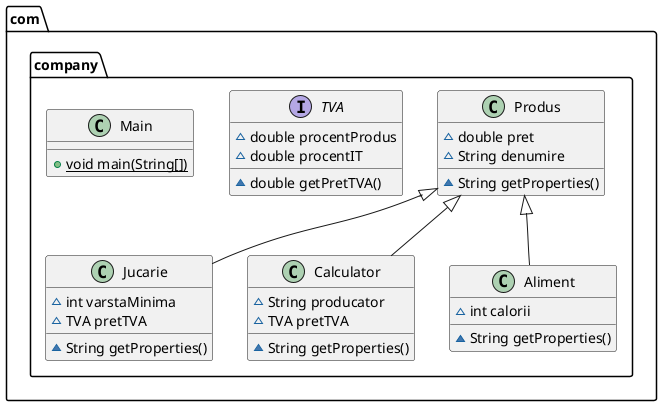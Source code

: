 @startuml
class com.company.Produs {
~ double pret
~ String denumire
~ String getProperties()
}
class com.company.Jucarie {
~ int varstaMinima
~ TVA pretTVA
~ String getProperties()
}
interface com.company.TVA {
~ double procentProdus
~ double procentIT
~ double getPretTVA()
}
class com.company.Calculator {
~ String producator
~ TVA pretTVA
~ String getProperties()
}
class com.company.Aliment {
~ int calorii
~ String getProperties()
}
class com.company.Main {
+ {static} void main(String[])
}


com.company.Produs <|-- com.company.Jucarie
com.company.Produs <|-- com.company.Calculator
com.company.Produs <|-- com.company.Aliment
@enduml